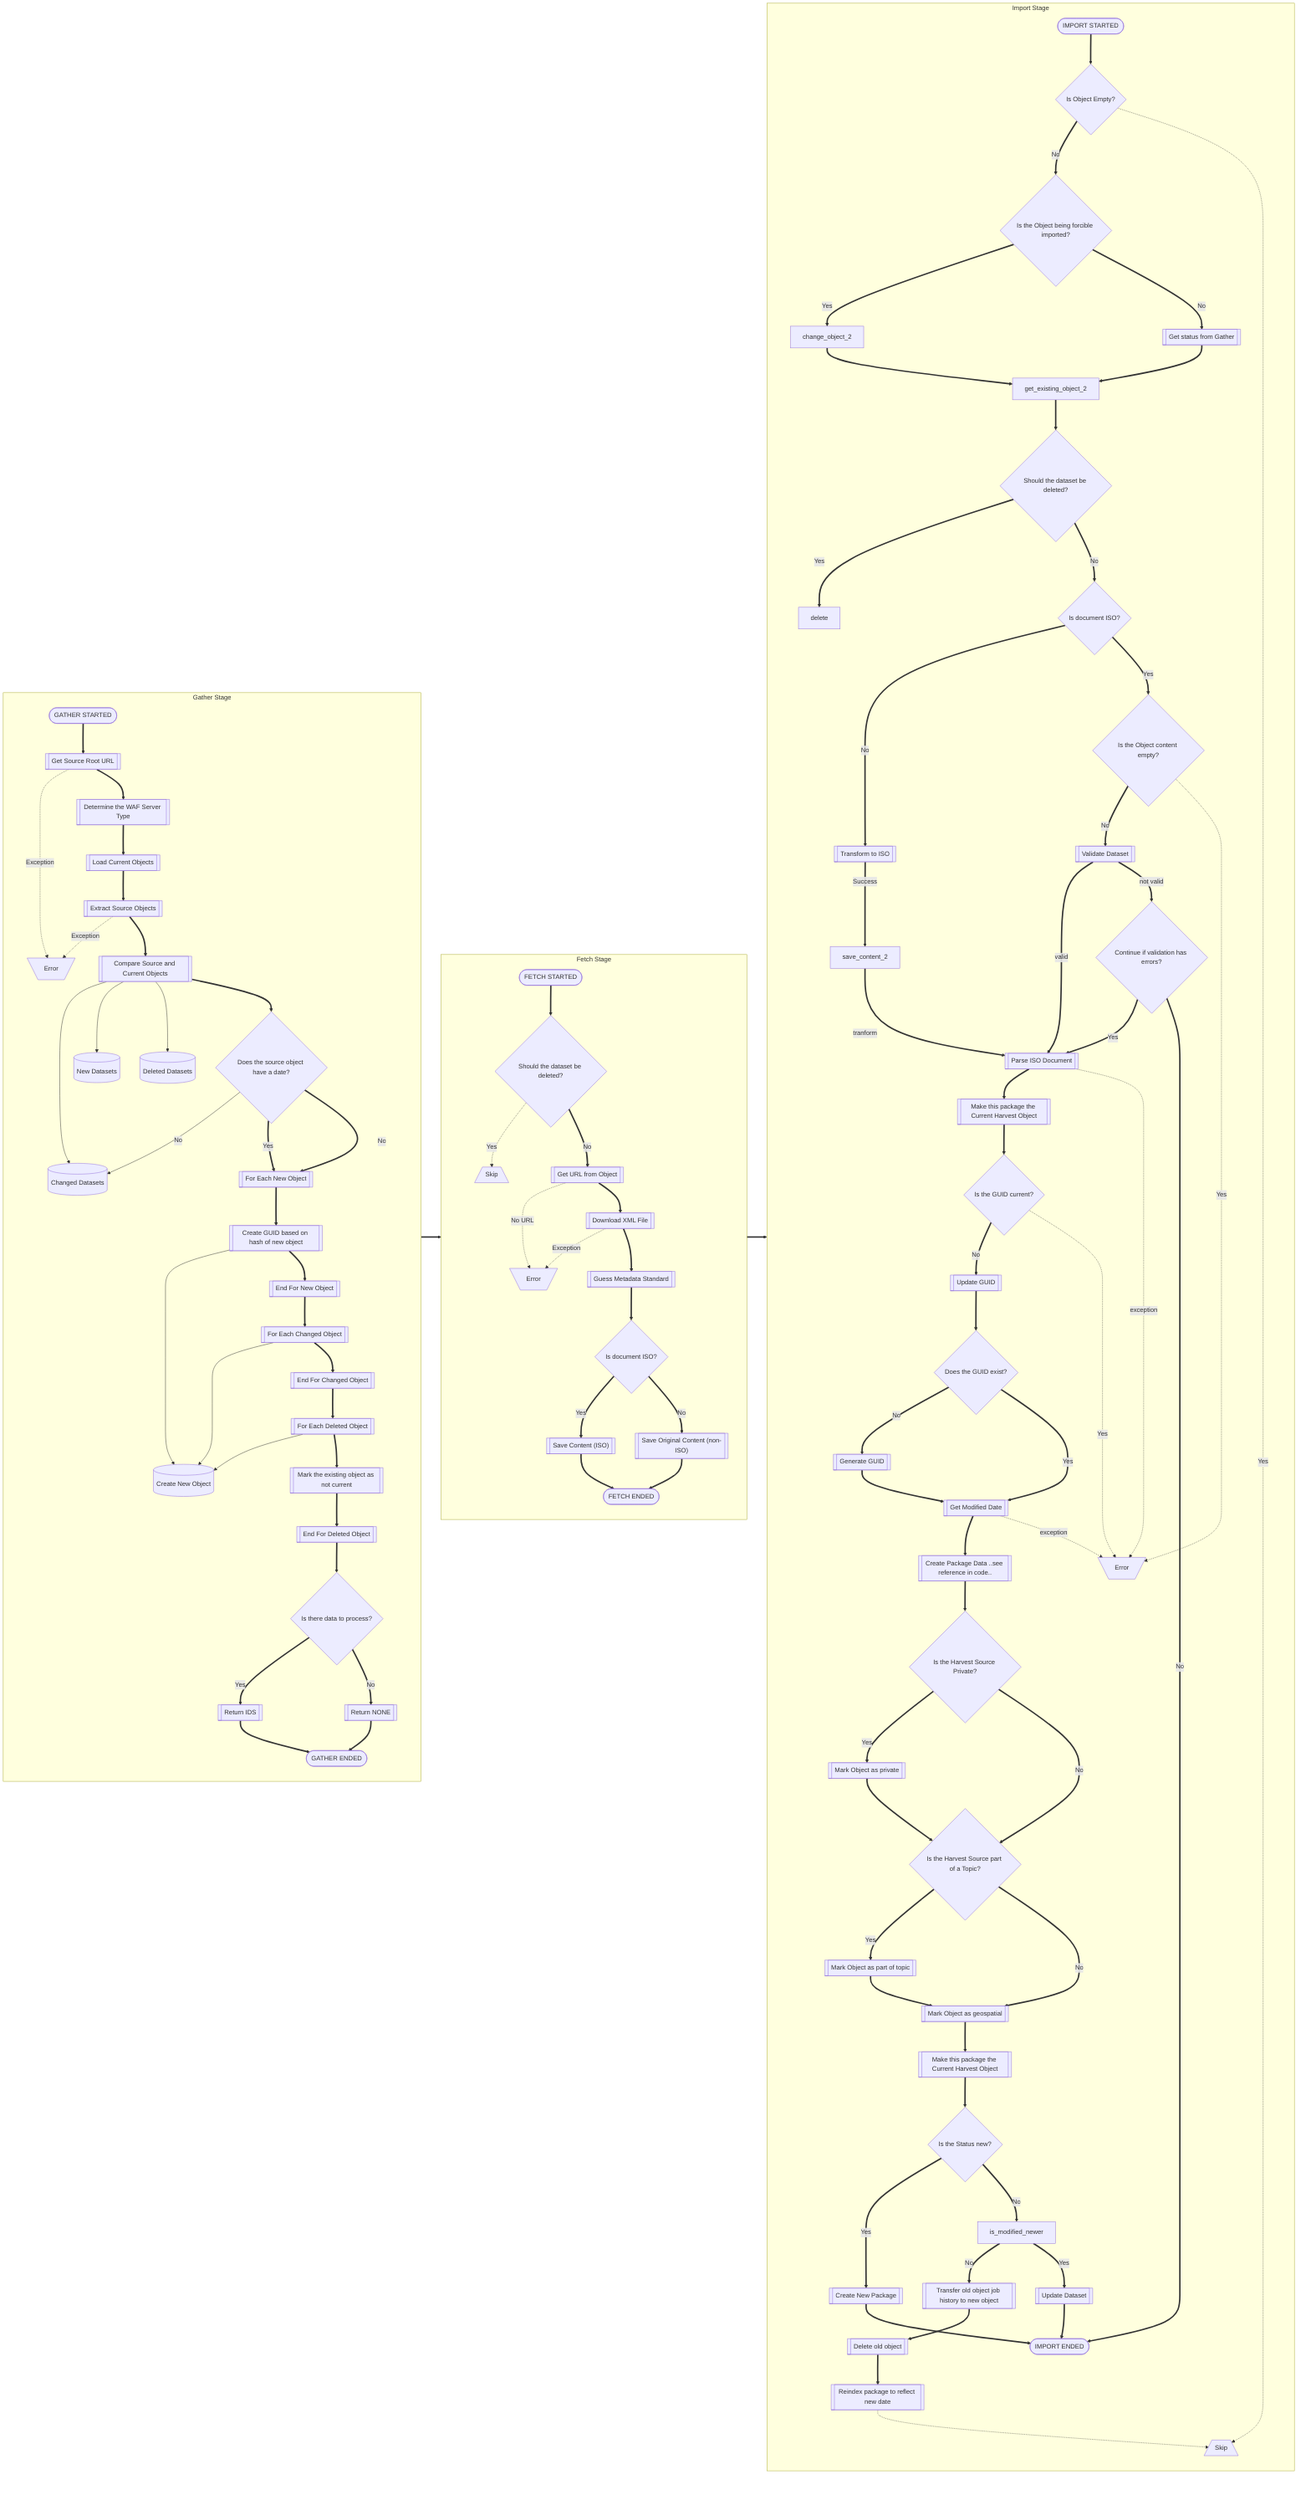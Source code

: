 flowchart LR

  %% Algorithm
  gather_stage ==> fetch_stage
  fetch_stage ==> import_stage

  subgraph gather_stage [Gather Stage]
    direction TB
    gs([GATHER STARTED])
    ge([GATHER ENDED])
    gs ==> get_source_url
    get_source_url-. Exception .-> error
    get_source_url ==> _get_scraper
    _get_scraper ==> get_current_objects
    get_current_objects ==> _extract_waf
    _extract_waf-. Exception .-> error
    _extract_waf ==> compare
    compare ==> is_date_present
    compare --> new_datasets
    compare --> deleted_datasets
    compare --> changed_datasets
    is_date_present -- No --> changed_datasets
    is_date_present == Yes ==> for_each_new
    is_date_present == No ==> for_each_new
    for_each_new ==> hash_new
    hash_new --> create_object
    hash_new ==> end_each_new
    end_each_new ==> for_each_changed
    for_each_changed --> create_object
    for_each_changed ==> end_each_changed
    end_each_changed ==> for_each_deleted
    for_each_deleted --> create_object
    for_each_deleted ==> make_not_current
    make_not_current ==> end_each_deleted
    end_each_deleted ==> is_ids
    is_ids == Yes ==> return_ids
    is_ids == No ==> return_none
    return_ids ==> ge
    return_none ==> ge
  end
  subgraph fetch_stage [Fetch Stage]
    direction TB
    fs([FETCH STARTED])
    fe([FETCH ENDED])
    fs ==> is_delete
    is_delete-. Yes .-> skip
    is_delete == No ==> get_location
    get_location-. No URL .-> error_2
    get_location ==> _get_content_as_unicode
    _get_content_as_unicode-. Exception .-> error_2
    _get_content_as_unicode ==> guess_standard
    guess_standard ==> is_iso
    is_iso == Yes ==> save_content
    is_iso == No ==> save_original_document
    save_content ==> fe
    save_original_document ==> fe
  end
  subgraph import_stage [Import Stage]
    %% WAFHarvester does not implement this code, it inherits from
    %% SpatialHarvester, which is shared with DocHarvester
    direction TB
    is([IMPORT STARTED])
    ie([IMPORT ENDED])
    is ==> is_object_empty
    is_object_empty == No ==> is_force_import
    is_force_import == Yes ==> change_object_2
    is_force_import == No ==> check_status_from_gather
    change_object_2 ==> get_existing_object_2
    check_status_from_gather ==> get_existing_object_2
    get_existing_object_2 ==> is_delete_2
    is_delete_2 == Yes ==> delete
    is_delete_2 == No ==> is_iso_2
    is_iso_2 == No ==> transform_to_iso
    transform_to_iso == Success ==> save_content_2
    save_content_2 == tranform ==> parse_iso
    is_iso_2 == Yes ==> is_object_content_empty
    is_object_content_empty == No ==> _validate_document
    _validate_document == valid ==> parse_iso
    _validate_document == not valid ==> continue_on_validation_errors
    continue_on_validation_errors == Yes ==> parse_iso
    continue_on_validation_errors == No ==> ie
    parse_iso ==> update_object_reference
    update_object_reference ==> is_guid_current
    is_guid_current == No ==> update_guid
    update_guid ==> is_guid_present
    is_guid_present == No ==> generate_guid
    is_guid_present == Yes ==> get_modified_date
    generate_guid ==> get_modified_date
    get_modified_date ==> spatial_package_create
    spatial_package_create ==> is_source_private
    is_source_private == Yes ==> mark_object_private
    %% BUG: if source marked as private --> harvest --> changed to public --> harvest --> datasets remain private
    is_source_private == No ==> is_source_part_of_topic
    mark_object_private ==> is_source_part_of_topic
    is_source_part_of_topic == Yes ==> mark_object_part_of_topic
    is_source_part_of_topic == No ==> mark_as_geospatial
    mark_object_part_of_topic ==> mark_as_geospatial
    mark_as_geospatial ==> update_object_reference_2
    update_object_reference_2 ==> is_status_new
    is_status_new == Yes ==> create
    is_status_new == No ==> is_modified_newer
    is_modified_newer == No ==> transfer_job_history
    transfer_job_history ==> delete_old_object
    delete_old_object ==> reindex_package
    is_modified_newer == Yes ==> update
    create ==> ie
    update ==> ie
    is_object_content_empty-. Yes .-> error_3
    parse_iso-. exception .-> error_3
    is_guid_current-. Yes .-> error_3
    get_modified_date-. exception .-> error_3
    is_object_empty-. Yes .-> skip_2
    reindex_package -.-> skip_2
  end

  %% Data
  error[\Error/]
  error_2[\Error/]
  error_3[\Error/]
  skip[/Skip\]
  skip_2[/Skip\]
  new_datasets[(New Datasets)]
  deleted_datasets[(Deleted Datasets)]
  changed_datasets[(Changed Datasets)]
  create_object[(Create New Object)]

  %% Functons
  get_source_url[[Get Source Root URL]]

  %% Code: https://github.com/ckan/ckanext-spatial/blob/e59a295431247fcd605fe55bb4fd9a2ecfc28d2b/ckanext/spatial/harvesters/waf.py#L269-L277
  _get_scraper[[Determine the WAF Server Type]]

  get_current_objects[[Load Current Objects]]

  %% Code: https://github.com/ckan/ckanext-spatial/blob/e59a295431247fcd605fe55bb4fd9a2ecfc28d2b/ckanext/spatial/harvesters/waf.py#L279-L334
  _extract_waf[[Extract Source Objects]]

  compare[[Compare Source and Current Objects]]
  for_each_new[[For Each New Object]]
  hash_new[[Create GUID based on hash of new object]]
  end_each_new[[End For New Object]]
  for_each_changed[[For Each Changed Object]]
  end_each_changed[[End For Changed Object]]
  for_each_deleted[[For Each Deleted Object]]
  make_not_current[[Mark the existing object as not current]]
  end_each_deleted[[End For Deleted Object]]
  return_ids[[Return IDS]]
  return_none[[Return NONE]]
  get_location[[Get URL from Object]]

  %% Code: https://github.com/ckan/ckanext-spatial/blob/e59a295431247fcd605fe55bb4fd9a2ecfc28d2b/ckanext/spatial/harvesters/base.py#L835-L860
  _get_content_as_unicode[[Download XML File]]

  guess_standard[[Guess Metadata Standard]]
  save_content[["Save Content (ISO)"]]
  save_original_document[["Save Original Content (non-ISO)"]]
  update[[Update Dataset]]
  create[[Create New Package]]
  update_object_reference[[Make this package the Current Harvest Object]]
  update_object_reference_2[[Make this package the Current Harvest Object]]
  transform_to_iso[[Transform to ISO]]
  _validate_document[[Validate Dataset]]
  parse_iso[[Parse ISO Document]]
  update_guid[[Update GUID]]
  generate_guid[[Generate GUID]]
  check_status_from_gather[[Get status from Gather]]
  get_modified_date[[Get Modified Date]]
  mark_object_private[[Mark Object as private]]
  mark_object_part_of_topic[[Mark Object as part of topic]]
  mark_as_geospatial[[Mark Object as geospatial]]
  transfer_job_history[[Transfer old object job history to new object]]
  delete_old_object[[Delete old object]]
  reindex_package[[Reindex package to reflect new date]]

  %% Spatial Package Create: https://github.com/ckan/ckanext-spatial/blob/e59a295431247fcd605fe55bb4fd9a2ecfc28d2b/ckanext/spatial/harvesters/base.py#L233-L492
  spatial_package_create[[Create Package Data ..see reference in code..]]


  %% Conditional Checks
  is_date_present{Does the source object have a date?}
  is_ids{Is there data to process?}
  is_iso{Is document ISO?}
  is_iso_2{Is document ISO?}
  is_object_empty{Is Object Empty?}
  is_force_import{Is the Object being forcible imported?}
  is_object_content_empty{Is the Object content empty?}
  continue_on_validation_errors{Continue if validation has errors?}
  is_guid_current{Is the GUID current?}
  is_guid_present{Does the GUID exist?}
  is_delete{Should the dataset be deleted?}
  is_delete_2{Should the dataset be deleted?}
  is_source_private{Is the Harvest Source Private?}
  is_source_part_of_topic{Is the Harvest Source part of a Topic?}
  is_status_new{Is the Status new?}